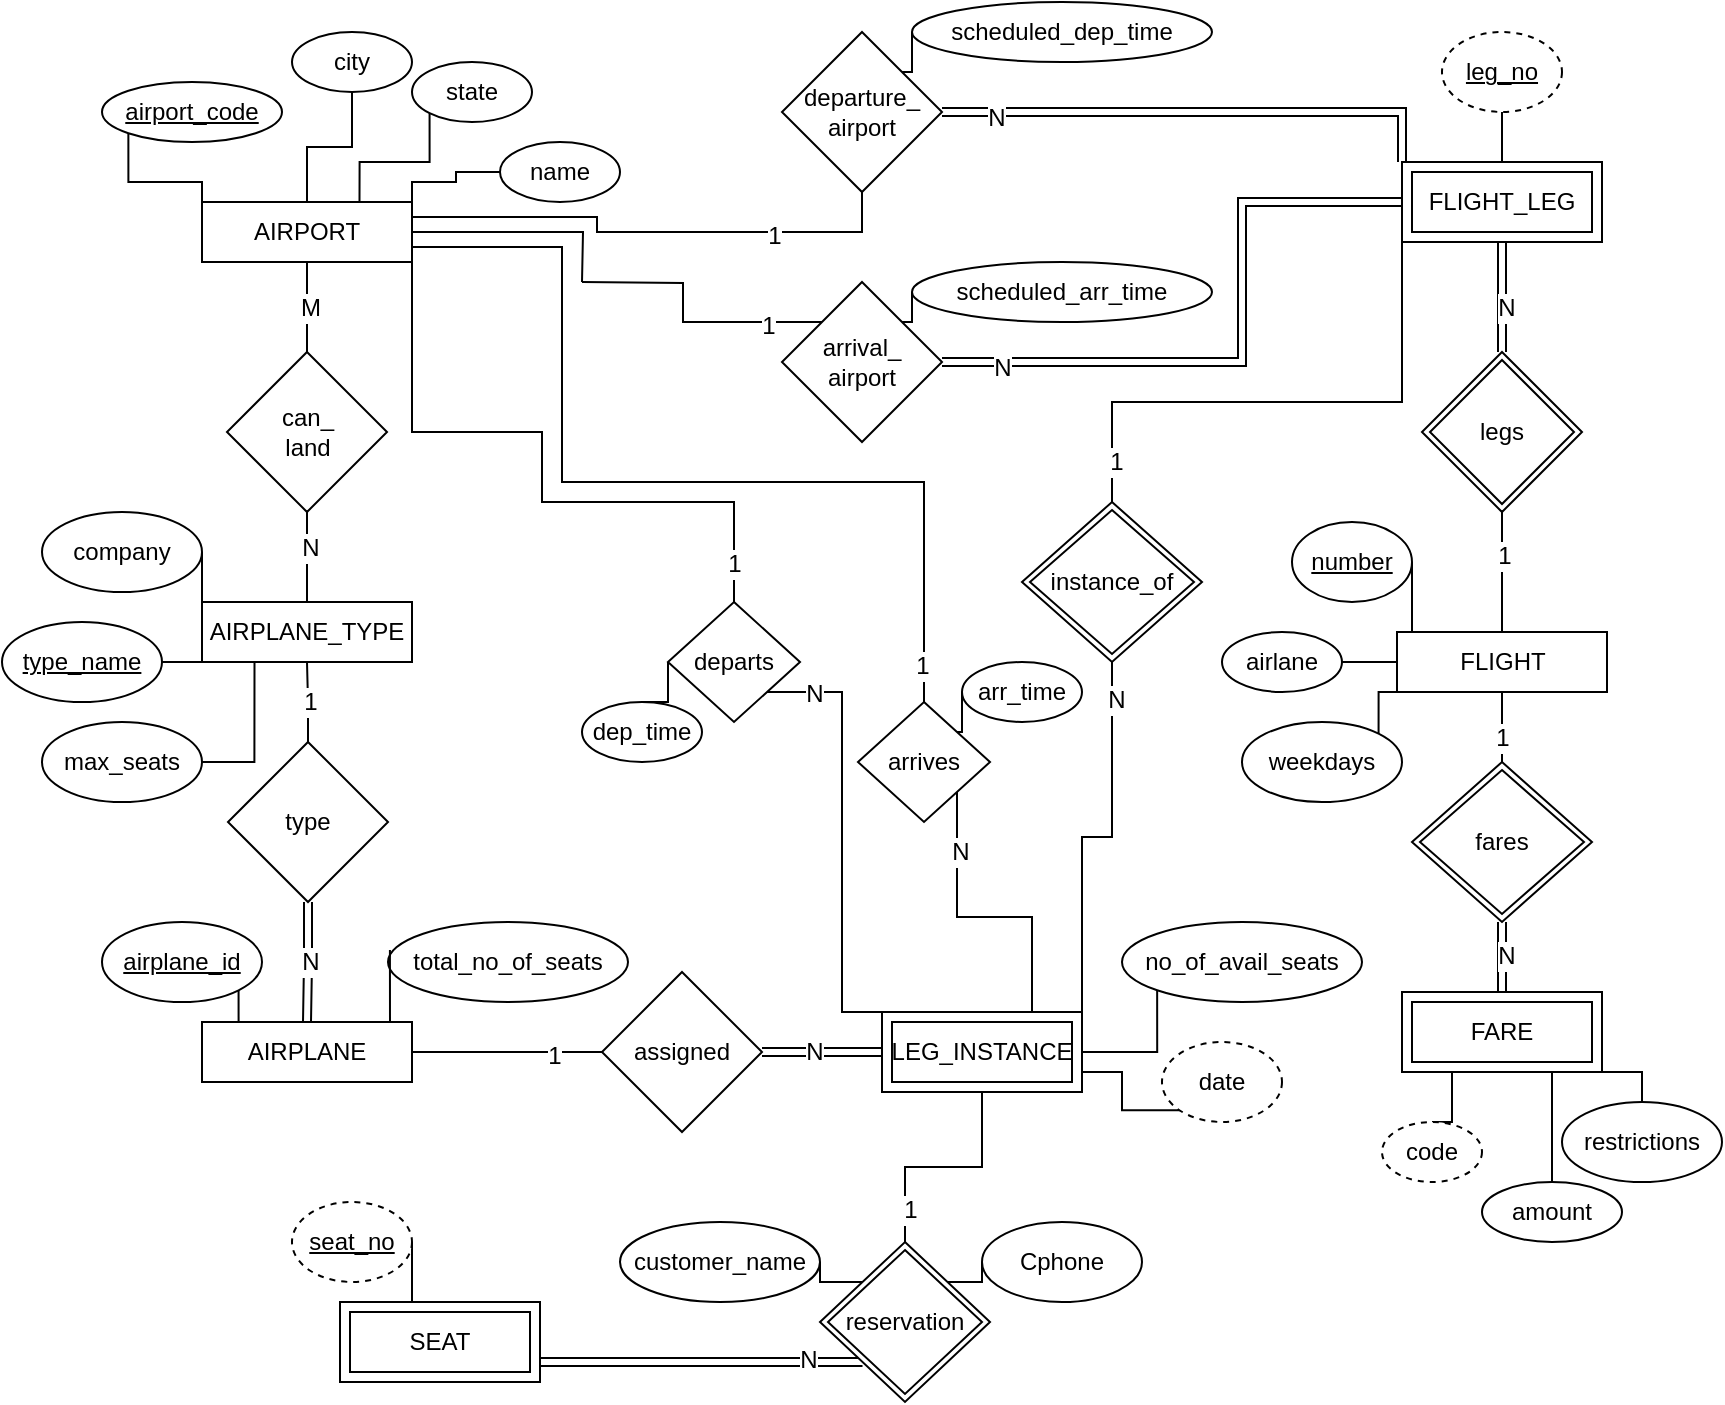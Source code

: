 <mxfile version="28.0.4">
  <diagram id="iR62c7-4qOC_iBsmcCvD" name="Página-1">
    <mxGraphModel dx="1699" dy="540" grid="1" gridSize="10" guides="1" tooltips="1" connect="1" arrows="1" fold="1" page="1" pageScale="1" pageWidth="827" pageHeight="1169" math="0" shadow="0">
      <root>
        <mxCell id="0" />
        <mxCell id="1" parent="0" />
        <mxCell id="u7Th_CYeHWjo8ZA-D8sN-56" style="edgeStyle=orthogonalEdgeStyle;rounded=0;orthogonalLoop=1;jettySize=auto;html=1;exitX=1;exitY=0.25;exitDx=0;exitDy=0;entryX=0.5;entryY=1;entryDx=0;entryDy=0;fontFamily=Helvetica;fontSize=12;fontColor=default;endArrow=none;endFill=0;" edge="1" parent="1" source="u7Th_CYeHWjo8ZA-D8sN-1" target="u7Th_CYeHWjo8ZA-D8sN-17">
          <mxGeometry relative="1" as="geometry" />
        </mxCell>
        <mxCell id="u7Th_CYeHWjo8ZA-D8sN-69" value="1" style="edgeLabel;html=1;align=center;verticalAlign=middle;resizable=0;points=[];rounded=0;strokeColor=default;strokeWidth=1;fontFamily=Helvetica;fontSize=12;fontColor=default;fillColor=default;gradientColor=none;" vertex="1" connectable="0" parent="u7Th_CYeHWjo8ZA-D8sN-56">
          <mxGeometry x="0.485" y="-2" relative="1" as="geometry">
            <mxPoint x="1" as="offset" />
          </mxGeometry>
        </mxCell>
        <mxCell id="u7Th_CYeHWjo8ZA-D8sN-57" style="edgeStyle=orthogonalEdgeStyle;rounded=0;orthogonalLoop=1;jettySize=auto;html=1;exitX=1;exitY=0.5;exitDx=0;exitDy=0;fontFamily=Helvetica;fontSize=12;fontColor=default;endArrow=none;endFill=0;" edge="1" parent="1" source="u7Th_CYeHWjo8ZA-D8sN-1">
          <mxGeometry relative="1" as="geometry">
            <mxPoint x="250" y="170" as="targetPoint" />
          </mxGeometry>
        </mxCell>
        <mxCell id="u7Th_CYeHWjo8ZA-D8sN-84" style="edgeStyle=orthogonalEdgeStyle;rounded=0;orthogonalLoop=1;jettySize=auto;html=1;exitX=0.5;exitY=1;exitDx=0;exitDy=0;entryX=0.5;entryY=0;entryDx=0;entryDy=0;fontFamily=Helvetica;fontSize=12;fontColor=default;endArrow=none;endFill=0;" edge="1" parent="1" source="u7Th_CYeHWjo8ZA-D8sN-1" target="u7Th_CYeHWjo8ZA-D8sN-21">
          <mxGeometry relative="1" as="geometry" />
        </mxCell>
        <mxCell id="u7Th_CYeHWjo8ZA-D8sN-86" value="M" style="edgeLabel;html=1;align=center;verticalAlign=middle;resizable=0;points=[];rounded=0;strokeColor=default;strokeWidth=1;fontFamily=Helvetica;fontSize=12;fontColor=default;fillColor=default;gradientColor=none;" vertex="1" connectable="0" parent="u7Th_CYeHWjo8ZA-D8sN-84">
          <mxGeometry x="0.022" y="1" relative="1" as="geometry">
            <mxPoint as="offset" />
          </mxGeometry>
        </mxCell>
        <mxCell id="u7Th_CYeHWjo8ZA-D8sN-102" style="edgeStyle=orthogonalEdgeStyle;rounded=0;orthogonalLoop=1;jettySize=auto;html=1;exitX=0;exitY=0;exitDx=0;exitDy=0;entryX=0;entryY=1;entryDx=0;entryDy=0;fontFamily=Helvetica;fontSize=12;fontColor=default;endArrow=none;endFill=0;" edge="1" parent="1" source="u7Th_CYeHWjo8ZA-D8sN-1" target="u7Th_CYeHWjo8ZA-D8sN-12">
          <mxGeometry relative="1" as="geometry">
            <Array as="points">
              <mxPoint x="60" y="120" />
              <mxPoint x="23" y="120" />
            </Array>
          </mxGeometry>
        </mxCell>
        <mxCell id="u7Th_CYeHWjo8ZA-D8sN-103" style="edgeStyle=orthogonalEdgeStyle;rounded=0;orthogonalLoop=1;jettySize=auto;html=1;exitX=0.5;exitY=0;exitDx=0;exitDy=0;entryX=0.5;entryY=1;entryDx=0;entryDy=0;fontFamily=Helvetica;fontSize=12;fontColor=default;endArrow=none;endFill=0;" edge="1" parent="1" source="u7Th_CYeHWjo8ZA-D8sN-1" target="u7Th_CYeHWjo8ZA-D8sN-14">
          <mxGeometry relative="1" as="geometry" />
        </mxCell>
        <mxCell id="u7Th_CYeHWjo8ZA-D8sN-104" style="edgeStyle=orthogonalEdgeStyle;rounded=0;orthogonalLoop=1;jettySize=auto;html=1;exitX=0.75;exitY=0;exitDx=0;exitDy=0;entryX=0;entryY=1;entryDx=0;entryDy=0;fontFamily=Helvetica;fontSize=12;fontColor=default;endArrow=none;endFill=0;" edge="1" parent="1" source="u7Th_CYeHWjo8ZA-D8sN-1" target="u7Th_CYeHWjo8ZA-D8sN-15">
          <mxGeometry relative="1" as="geometry" />
        </mxCell>
        <mxCell id="u7Th_CYeHWjo8ZA-D8sN-105" style="edgeStyle=orthogonalEdgeStyle;rounded=0;orthogonalLoop=1;jettySize=auto;html=1;exitX=1;exitY=0;exitDx=0;exitDy=0;entryX=0;entryY=0.5;entryDx=0;entryDy=0;fontFamily=Helvetica;fontSize=12;fontColor=default;endArrow=none;endFill=0;" edge="1" parent="1" source="u7Th_CYeHWjo8ZA-D8sN-1" target="u7Th_CYeHWjo8ZA-D8sN-16">
          <mxGeometry relative="1" as="geometry">
            <Array as="points">
              <mxPoint x="165" y="120" />
              <mxPoint x="187" y="120" />
              <mxPoint x="187" y="115" />
            </Array>
          </mxGeometry>
        </mxCell>
        <mxCell id="u7Th_CYeHWjo8ZA-D8sN-1" value="AIRPORT" style="rounded=0;whiteSpace=wrap;html=1;" vertex="1" parent="1">
          <mxGeometry x="60" y="130" width="105" height="30" as="geometry" />
        </mxCell>
        <mxCell id="u7Th_CYeHWjo8ZA-D8sN-44" style="edgeStyle=orthogonalEdgeStyle;rounded=0;orthogonalLoop=1;jettySize=auto;html=1;exitX=1;exitY=0;exitDx=0;exitDy=0;entryX=0.5;entryY=1;entryDx=0;entryDy=0;fontFamily=Helvetica;fontSize=12;fontColor=default;endArrow=none;endFill=0;" edge="1" parent="1" source="u7Th_CYeHWjo8ZA-D8sN-3" target="u7Th_CYeHWjo8ZA-D8sN-10">
          <mxGeometry relative="1" as="geometry" />
        </mxCell>
        <mxCell id="u7Th_CYeHWjo8ZA-D8sN-47" value="N" style="edgeLabel;html=1;align=center;verticalAlign=middle;resizable=0;points=[];rounded=0;strokeColor=default;strokeWidth=1;fontFamily=Helvetica;fontSize=12;fontColor=default;fillColor=default;gradientColor=none;" vertex="1" connectable="0" parent="u7Th_CYeHWjo8ZA-D8sN-44">
          <mxGeometry x="0.8" y="-2" relative="1" as="geometry">
            <mxPoint as="offset" />
          </mxGeometry>
        </mxCell>
        <mxCell id="u7Th_CYeHWjo8ZA-D8sN-118" style="edgeStyle=orthogonalEdgeStyle;rounded=0;orthogonalLoop=1;jettySize=auto;html=1;exitX=1;exitY=0.5;exitDx=0;exitDy=0;entryX=0;entryY=1;entryDx=0;entryDy=0;fontFamily=Helvetica;fontSize=12;fontColor=default;endArrow=none;endFill=0;" edge="1" parent="1" source="u7Th_CYeHWjo8ZA-D8sN-3" target="u7Th_CYeHWjo8ZA-D8sN-30">
          <mxGeometry relative="1" as="geometry" />
        </mxCell>
        <mxCell id="u7Th_CYeHWjo8ZA-D8sN-119" style="edgeStyle=orthogonalEdgeStyle;rounded=0;orthogonalLoop=1;jettySize=auto;html=1;exitX=1;exitY=0.75;exitDx=0;exitDy=0;entryX=0;entryY=1;entryDx=0;entryDy=0;fontFamily=Helvetica;fontSize=12;fontColor=default;endArrow=none;endFill=0;" edge="1" parent="1" source="u7Th_CYeHWjo8ZA-D8sN-3" target="u7Th_CYeHWjo8ZA-D8sN-31">
          <mxGeometry relative="1" as="geometry" />
        </mxCell>
        <mxCell id="u7Th_CYeHWjo8ZA-D8sN-3" value="LEG_INSTANCE" style="shape=ext;margin=3;double=1;whiteSpace=wrap;html=1;align=center;" vertex="1" parent="1">
          <mxGeometry x="400" y="535" width="100" height="40" as="geometry" />
        </mxCell>
        <mxCell id="u7Th_CYeHWjo8ZA-D8sN-114" style="edgeStyle=orthogonalEdgeStyle;rounded=0;orthogonalLoop=1;jettySize=auto;html=1;exitX=0.5;exitY=0;exitDx=0;exitDy=0;entryX=1;entryY=0.5;entryDx=0;entryDy=0;fontFamily=Helvetica;fontSize=12;fontColor=default;endArrow=none;endFill=0;" edge="1" parent="1" source="u7Th_CYeHWjo8ZA-D8sN-4" target="u7Th_CYeHWjo8ZA-D8sN-34">
          <mxGeometry relative="1" as="geometry" />
        </mxCell>
        <mxCell id="u7Th_CYeHWjo8ZA-D8sN-4" value="SEAT" style="shape=ext;margin=3;double=1;whiteSpace=wrap;html=1;align=center;" vertex="1" parent="1">
          <mxGeometry x="129" y="680" width="100" height="40" as="geometry" />
        </mxCell>
        <mxCell id="u7Th_CYeHWjo8ZA-D8sN-111" style="edgeStyle=orthogonalEdgeStyle;rounded=0;orthogonalLoop=1;jettySize=auto;html=1;exitX=1;exitY=1;exitDx=0;exitDy=0;entryX=0.5;entryY=0;entryDx=0;entryDy=0;fontFamily=Helvetica;fontSize=12;fontColor=default;endArrow=none;endFill=0;" edge="1" parent="1" source="u7Th_CYeHWjo8ZA-D8sN-5" target="u7Th_CYeHWjo8ZA-D8sN-41">
          <mxGeometry relative="1" as="geometry" />
        </mxCell>
        <mxCell id="u7Th_CYeHWjo8ZA-D8sN-112" style="edgeStyle=orthogonalEdgeStyle;rounded=0;orthogonalLoop=1;jettySize=auto;html=1;exitX=0.75;exitY=1;exitDx=0;exitDy=0;entryX=0.5;entryY=0;entryDx=0;entryDy=0;fontFamily=Helvetica;fontSize=12;fontColor=default;endArrow=none;endFill=0;" edge="1" parent="1" source="u7Th_CYeHWjo8ZA-D8sN-5" target="u7Th_CYeHWjo8ZA-D8sN-42">
          <mxGeometry relative="1" as="geometry" />
        </mxCell>
        <mxCell id="u7Th_CYeHWjo8ZA-D8sN-5" value="FARE" style="shape=ext;margin=3;double=1;whiteSpace=wrap;html=1;align=center;" vertex="1" parent="1">
          <mxGeometry x="660" y="525" width="100" height="40" as="geometry" />
        </mxCell>
        <mxCell id="u7Th_CYeHWjo8ZA-D8sN-74" style="edgeStyle=orthogonalEdgeStyle;rounded=0;orthogonalLoop=1;jettySize=auto;html=1;exitX=0.5;exitY=1;exitDx=0;exitDy=0;entryX=0.5;entryY=0;entryDx=0;entryDy=0;fontFamily=Helvetica;fontSize=12;fontColor=default;shape=link;" edge="1" parent="1" source="u7Th_CYeHWjo8ZA-D8sN-6" target="u7Th_CYeHWjo8ZA-D8sN-35">
          <mxGeometry relative="1" as="geometry" />
        </mxCell>
        <mxCell id="u7Th_CYeHWjo8ZA-D8sN-77" value="N" style="edgeLabel;html=1;align=center;verticalAlign=middle;resizable=0;points=[];rounded=0;strokeColor=default;strokeWidth=1;fontFamily=Helvetica;fontSize=12;fontColor=default;fillColor=default;gradientColor=none;" vertex="1" connectable="0" parent="u7Th_CYeHWjo8ZA-D8sN-74">
          <mxGeometry x="0.2" y="2" relative="1" as="geometry">
            <mxPoint as="offset" />
          </mxGeometry>
        </mxCell>
        <mxCell id="u7Th_CYeHWjo8ZA-D8sN-106" style="edgeStyle=orthogonalEdgeStyle;rounded=0;orthogonalLoop=1;jettySize=auto;html=1;exitX=0.5;exitY=0;exitDx=0;exitDy=0;entryX=0.5;entryY=1;entryDx=0;entryDy=0;fontFamily=Helvetica;fontSize=12;fontColor=default;endArrow=none;endFill=0;" edge="1" parent="1" source="u7Th_CYeHWjo8ZA-D8sN-6" target="u7Th_CYeHWjo8ZA-D8sN-36">
          <mxGeometry relative="1" as="geometry" />
        </mxCell>
        <mxCell id="u7Th_CYeHWjo8ZA-D8sN-6" value="FLIGHT_LEG" style="shape=ext;margin=3;double=1;whiteSpace=wrap;html=1;align=center;" vertex="1" parent="1">
          <mxGeometry x="660" y="110" width="100" height="40" as="geometry" />
        </mxCell>
        <mxCell id="u7Th_CYeHWjo8ZA-D8sN-123" style="edgeStyle=orthogonalEdgeStyle;rounded=0;orthogonalLoop=1;jettySize=auto;html=1;exitX=0.25;exitY=1;exitDx=0;exitDy=0;entryX=1;entryY=0.5;entryDx=0;entryDy=0;fontFamily=Helvetica;fontSize=12;fontColor=default;endArrow=none;endFill=0;" edge="1" parent="1" source="u7Th_CYeHWjo8ZA-D8sN-7" target="u7Th_CYeHWjo8ZA-D8sN-24">
          <mxGeometry relative="1" as="geometry" />
        </mxCell>
        <mxCell id="u7Th_CYeHWjo8ZA-D8sN-125" style="edgeStyle=orthogonalEdgeStyle;rounded=0;orthogonalLoop=1;jettySize=auto;html=1;exitX=0;exitY=1;exitDx=0;exitDy=0;entryX=1;entryY=0.5;entryDx=0;entryDy=0;fontFamily=Helvetica;fontSize=12;fontColor=default;endArrow=none;endFill=0;" edge="1" parent="1" source="u7Th_CYeHWjo8ZA-D8sN-7" target="u7Th_CYeHWjo8ZA-D8sN-23">
          <mxGeometry relative="1" as="geometry" />
        </mxCell>
        <mxCell id="u7Th_CYeHWjo8ZA-D8sN-126" style="edgeStyle=orthogonalEdgeStyle;rounded=0;orthogonalLoop=1;jettySize=auto;html=1;exitX=0;exitY=0;exitDx=0;exitDy=0;entryX=1;entryY=0.5;entryDx=0;entryDy=0;fontFamily=Helvetica;fontSize=12;fontColor=default;endArrow=none;endFill=0;" edge="1" parent="1" source="u7Th_CYeHWjo8ZA-D8sN-7" target="u7Th_CYeHWjo8ZA-D8sN-22">
          <mxGeometry relative="1" as="geometry" />
        </mxCell>
        <mxCell id="u7Th_CYeHWjo8ZA-D8sN-7" value="AIRPLANE_TYPE" style="rounded=0;whiteSpace=wrap;html=1;" vertex="1" parent="1">
          <mxGeometry x="60" y="330" width="105" height="30" as="geometry" />
        </mxCell>
        <mxCell id="u7Th_CYeHWjo8ZA-D8sN-92" style="edgeStyle=orthogonalEdgeStyle;rounded=0;orthogonalLoop=1;jettySize=auto;html=1;exitX=1;exitY=0.5;exitDx=0;exitDy=0;entryX=0;entryY=0.5;entryDx=0;entryDy=0;fontFamily=Helvetica;fontSize=12;fontColor=default;endArrow=none;endFill=0;" edge="1" parent="1" source="u7Th_CYeHWjo8ZA-D8sN-8" target="u7Th_CYeHWjo8ZA-D8sN-29">
          <mxGeometry relative="1" as="geometry" />
        </mxCell>
        <mxCell id="u7Th_CYeHWjo8ZA-D8sN-96" value="1" style="edgeLabel;html=1;align=center;verticalAlign=middle;resizable=0;points=[];rounded=0;strokeColor=default;strokeWidth=1;fontFamily=Helvetica;fontSize=12;fontColor=default;fillColor=default;gradientColor=none;" vertex="1" connectable="0" parent="u7Th_CYeHWjo8ZA-D8sN-92">
          <mxGeometry x="0.495" y="-2" relative="1" as="geometry">
            <mxPoint as="offset" />
          </mxGeometry>
        </mxCell>
        <mxCell id="u7Th_CYeHWjo8ZA-D8sN-121" style="edgeStyle=orthogonalEdgeStyle;rounded=0;orthogonalLoop=1;jettySize=auto;html=1;exitX=0.25;exitY=0;exitDx=0;exitDy=0;entryX=1;entryY=1;entryDx=0;entryDy=0;fontFamily=Helvetica;fontSize=12;fontColor=default;endArrow=none;endFill=0;" edge="1" parent="1" source="u7Th_CYeHWjo8ZA-D8sN-8" target="u7Th_CYeHWjo8ZA-D8sN-27">
          <mxGeometry relative="1" as="geometry" />
        </mxCell>
        <mxCell id="u7Th_CYeHWjo8ZA-D8sN-8" value="AIRPLANE" style="rounded=0;whiteSpace=wrap;html=1;" vertex="1" parent="1">
          <mxGeometry x="60" y="540" width="105" height="30" as="geometry" />
        </mxCell>
        <mxCell id="u7Th_CYeHWjo8ZA-D8sN-80" style="edgeStyle=orthogonalEdgeStyle;rounded=0;orthogonalLoop=1;jettySize=auto;html=1;exitX=0.5;exitY=1;exitDx=0;exitDy=0;entryX=0.5;entryY=0;entryDx=0;entryDy=0;fontFamily=Helvetica;fontSize=12;fontColor=default;endArrow=none;endFill=0;" edge="1" parent="1" source="u7Th_CYeHWjo8ZA-D8sN-9" target="u7Th_CYeHWjo8ZA-D8sN-39">
          <mxGeometry relative="1" as="geometry" />
        </mxCell>
        <mxCell id="u7Th_CYeHWjo8ZA-D8sN-81" value="1" style="edgeLabel;html=1;align=center;verticalAlign=middle;resizable=0;points=[];rounded=0;strokeColor=default;strokeWidth=1;fontFamily=Helvetica;fontSize=12;fontColor=default;fillColor=default;gradientColor=none;" vertex="1" connectable="0" parent="u7Th_CYeHWjo8ZA-D8sN-80">
          <mxGeometry x="0.314" relative="1" as="geometry">
            <mxPoint as="offset" />
          </mxGeometry>
        </mxCell>
        <mxCell id="u7Th_CYeHWjo8ZA-D8sN-107" style="edgeStyle=orthogonalEdgeStyle;rounded=0;orthogonalLoop=1;jettySize=auto;html=1;exitX=0.25;exitY=0;exitDx=0;exitDy=0;entryX=1;entryY=0.5;entryDx=0;entryDy=0;fontFamily=Helvetica;fontSize=12;fontColor=default;endArrow=none;endFill=0;" edge="1" parent="1" source="u7Th_CYeHWjo8ZA-D8sN-9" target="u7Th_CYeHWjo8ZA-D8sN-37">
          <mxGeometry relative="1" as="geometry" />
        </mxCell>
        <mxCell id="u7Th_CYeHWjo8ZA-D8sN-108" style="edgeStyle=orthogonalEdgeStyle;rounded=0;orthogonalLoop=1;jettySize=auto;html=1;exitX=0;exitY=0.5;exitDx=0;exitDy=0;entryX=1;entryY=0.5;entryDx=0;entryDy=0;fontFamily=Helvetica;fontSize=12;fontColor=default;endArrow=none;endFill=0;" edge="1" parent="1" source="u7Th_CYeHWjo8ZA-D8sN-9" target="u7Th_CYeHWjo8ZA-D8sN-38">
          <mxGeometry relative="1" as="geometry" />
        </mxCell>
        <mxCell id="u7Th_CYeHWjo8ZA-D8sN-109" style="edgeStyle=orthogonalEdgeStyle;rounded=0;orthogonalLoop=1;jettySize=auto;html=1;exitX=0;exitY=1;exitDx=0;exitDy=0;entryX=1;entryY=0;entryDx=0;entryDy=0;fontFamily=Helvetica;fontSize=12;fontColor=default;endArrow=none;endFill=0;" edge="1" parent="1" source="u7Th_CYeHWjo8ZA-D8sN-9" target="u7Th_CYeHWjo8ZA-D8sN-40">
          <mxGeometry relative="1" as="geometry" />
        </mxCell>
        <mxCell id="u7Th_CYeHWjo8ZA-D8sN-9" value="FLIGHT" style="rounded=0;whiteSpace=wrap;html=1;" vertex="1" parent="1">
          <mxGeometry x="657.5" y="345" width="105" height="30" as="geometry" />
        </mxCell>
        <mxCell id="u7Th_CYeHWjo8ZA-D8sN-45" style="edgeStyle=orthogonalEdgeStyle;rounded=0;orthogonalLoop=1;jettySize=auto;html=1;exitX=0.5;exitY=0;exitDx=0;exitDy=0;entryX=0;entryY=1;entryDx=0;entryDy=0;fontFamily=Helvetica;fontSize=12;fontColor=default;endArrow=none;endFill=0;" edge="1" parent="1" source="u7Th_CYeHWjo8ZA-D8sN-10" target="u7Th_CYeHWjo8ZA-D8sN-6">
          <mxGeometry relative="1" as="geometry">
            <Array as="points">
              <mxPoint x="515" y="230" />
              <mxPoint x="660" y="230" />
            </Array>
          </mxGeometry>
        </mxCell>
        <mxCell id="u7Th_CYeHWjo8ZA-D8sN-46" value="1" style="edgeLabel;html=1;align=center;verticalAlign=middle;resizable=0;points=[];rounded=0;strokeColor=default;strokeWidth=1;fontFamily=Helvetica;fontSize=12;fontColor=default;fillColor=default;gradientColor=none;" vertex="1" connectable="0" parent="u7Th_CYeHWjo8ZA-D8sN-45">
          <mxGeometry x="-0.855" y="-2" relative="1" as="geometry">
            <mxPoint as="offset" />
          </mxGeometry>
        </mxCell>
        <mxCell id="u7Th_CYeHWjo8ZA-D8sN-10" value="instance_of" style="rhombus;whiteSpace=wrap;html=1;rounded=0;strokeWidth=1;perimeterSpacing=0;strokeColor=default;gradientColor=none;double=1;" vertex="1" parent="1">
          <mxGeometry x="470" y="280" width="90" height="80" as="geometry" />
        </mxCell>
        <mxCell id="u7Th_CYeHWjo8ZA-D8sN-98" style="edgeStyle=orthogonalEdgeStyle;rounded=0;orthogonalLoop=1;jettySize=auto;html=1;exitX=0.5;exitY=0;exitDx=0;exitDy=0;entryX=0.5;entryY=1;entryDx=0;entryDy=0;fontFamily=Helvetica;fontSize=12;fontColor=default;endArrow=none;endFill=0;" edge="1" parent="1" source="u7Th_CYeHWjo8ZA-D8sN-11" target="u7Th_CYeHWjo8ZA-D8sN-3">
          <mxGeometry relative="1" as="geometry" />
        </mxCell>
        <mxCell id="u7Th_CYeHWjo8ZA-D8sN-99" value="1" style="edgeLabel;html=1;align=center;verticalAlign=middle;resizable=0;points=[];rounded=0;strokeColor=default;strokeWidth=1;fontFamily=Helvetica;fontSize=12;fontColor=default;fillColor=default;gradientColor=none;" vertex="1" connectable="0" parent="u7Th_CYeHWjo8ZA-D8sN-98">
          <mxGeometry x="-0.718" y="-1" relative="1" as="geometry">
            <mxPoint x="1" as="offset" />
          </mxGeometry>
        </mxCell>
        <mxCell id="u7Th_CYeHWjo8ZA-D8sN-100" style="edgeStyle=orthogonalEdgeStyle;rounded=0;orthogonalLoop=1;jettySize=auto;html=1;exitX=0;exitY=1;exitDx=0;exitDy=0;entryX=1;entryY=0.75;entryDx=0;entryDy=0;fontFamily=Helvetica;fontSize=12;fontColor=default;shape=link;" edge="1" parent="1" source="u7Th_CYeHWjo8ZA-D8sN-11" target="u7Th_CYeHWjo8ZA-D8sN-4">
          <mxGeometry relative="1" as="geometry" />
        </mxCell>
        <mxCell id="u7Th_CYeHWjo8ZA-D8sN-101" value="N" style="edgeLabel;html=1;align=center;verticalAlign=middle;resizable=0;points=[];rounded=0;strokeColor=default;strokeWidth=1;fontFamily=Helvetica;fontSize=12;fontColor=default;fillColor=default;gradientColor=none;" vertex="1" connectable="0" parent="u7Th_CYeHWjo8ZA-D8sN-100">
          <mxGeometry x="-0.65" y="-1" relative="1" as="geometry">
            <mxPoint as="offset" />
          </mxGeometry>
        </mxCell>
        <mxCell id="u7Th_CYeHWjo8ZA-D8sN-115" style="edgeStyle=orthogonalEdgeStyle;rounded=0;orthogonalLoop=1;jettySize=auto;html=1;exitX=0;exitY=0;exitDx=0;exitDy=0;entryX=1;entryY=0.5;entryDx=0;entryDy=0;fontFamily=Helvetica;fontSize=12;fontColor=default;endArrow=none;endFill=0;" edge="1" parent="1" source="u7Th_CYeHWjo8ZA-D8sN-11" target="u7Th_CYeHWjo8ZA-D8sN-33">
          <mxGeometry relative="1" as="geometry" />
        </mxCell>
        <mxCell id="u7Th_CYeHWjo8ZA-D8sN-116" style="edgeStyle=orthogonalEdgeStyle;rounded=0;orthogonalLoop=1;jettySize=auto;html=1;exitX=1;exitY=0;exitDx=0;exitDy=0;entryX=0;entryY=0.5;entryDx=0;entryDy=0;fontFamily=Helvetica;fontSize=12;fontColor=default;endArrow=none;endFill=0;" edge="1" parent="1" source="u7Th_CYeHWjo8ZA-D8sN-11" target="u7Th_CYeHWjo8ZA-D8sN-32">
          <mxGeometry relative="1" as="geometry" />
        </mxCell>
        <mxCell id="u7Th_CYeHWjo8ZA-D8sN-11" value="reservation" style="rhombus;whiteSpace=wrap;html=1;rounded=0;strokeColor=default;strokeWidth=1;align=center;verticalAlign=middle;fontFamily=Helvetica;fontSize=12;fontColor=default;fillColor=default;gradientColor=none;double=1;" vertex="1" parent="1">
          <mxGeometry x="369" y="650" width="85" height="80" as="geometry" />
        </mxCell>
        <mxCell id="u7Th_CYeHWjo8ZA-D8sN-12" value="airport_code" style="ellipse;whiteSpace=wrap;html=1;rounded=0;strokeColor=default;strokeWidth=1;align=center;verticalAlign=middle;fontFamily=Helvetica;fontSize=12;fontColor=default;fillColor=default;gradientColor=none;fontStyle=4" vertex="1" parent="1">
          <mxGeometry x="10" y="70" width="90" height="30" as="geometry" />
        </mxCell>
        <mxCell id="u7Th_CYeHWjo8ZA-D8sN-14" value="city" style="ellipse;whiteSpace=wrap;html=1;rounded=0;strokeColor=default;strokeWidth=1;align=center;verticalAlign=middle;fontFamily=Helvetica;fontSize=12;fontColor=default;fillColor=default;gradientColor=none;" vertex="1" parent="1">
          <mxGeometry x="105" y="45" width="60" height="30" as="geometry" />
        </mxCell>
        <mxCell id="u7Th_CYeHWjo8ZA-D8sN-15" value="state" style="ellipse;whiteSpace=wrap;html=1;rounded=0;strokeColor=default;strokeWidth=1;align=center;verticalAlign=middle;fontFamily=Helvetica;fontSize=12;fontColor=default;fillColor=default;gradientColor=none;" vertex="1" parent="1">
          <mxGeometry x="165" y="60" width="60" height="30" as="geometry" />
        </mxCell>
        <mxCell id="u7Th_CYeHWjo8ZA-D8sN-16" value="name" style="ellipse;whiteSpace=wrap;html=1;rounded=0;strokeColor=default;strokeWidth=1;align=center;verticalAlign=middle;fontFamily=Helvetica;fontSize=12;fontColor=default;fillColor=default;gradientColor=none;" vertex="1" parent="1">
          <mxGeometry x="209" y="100" width="60" height="30" as="geometry" />
        </mxCell>
        <mxCell id="u7Th_CYeHWjo8ZA-D8sN-70" style="edgeStyle=orthogonalEdgeStyle;rounded=0;orthogonalLoop=1;jettySize=auto;html=1;exitX=1;exitY=0;exitDx=0;exitDy=0;entryX=0;entryY=0.5;entryDx=0;entryDy=0;fontFamily=Helvetica;fontSize=12;fontColor=default;endArrow=none;endFill=0;" edge="1" parent="1" source="u7Th_CYeHWjo8ZA-D8sN-17" target="u7Th_CYeHWjo8ZA-D8sN-19">
          <mxGeometry relative="1" as="geometry" />
        </mxCell>
        <mxCell id="u7Th_CYeHWjo8ZA-D8sN-72" style="edgeStyle=orthogonalEdgeStyle;rounded=0;orthogonalLoop=1;jettySize=auto;html=1;exitX=1;exitY=0.5;exitDx=0;exitDy=0;entryX=0;entryY=0;entryDx=0;entryDy=0;fontFamily=Helvetica;fontSize=12;fontColor=default;shape=link;" edge="1" parent="1" source="u7Th_CYeHWjo8ZA-D8sN-17" target="u7Th_CYeHWjo8ZA-D8sN-6">
          <mxGeometry relative="1" as="geometry" />
        </mxCell>
        <mxCell id="u7Th_CYeHWjo8ZA-D8sN-75" value="N" style="edgeLabel;html=1;align=center;verticalAlign=middle;resizable=0;points=[];rounded=0;strokeColor=default;strokeWidth=1;fontFamily=Helvetica;fontSize=12;fontColor=default;fillColor=default;gradientColor=none;" vertex="1" connectable="0" parent="u7Th_CYeHWjo8ZA-D8sN-72">
          <mxGeometry x="-0.788" y="-3" relative="1" as="geometry">
            <mxPoint as="offset" />
          </mxGeometry>
        </mxCell>
        <mxCell id="u7Th_CYeHWjo8ZA-D8sN-17" value="departure_&lt;div&gt;airport&lt;/div&gt;" style="rhombus;whiteSpace=wrap;html=1;rounded=0;strokeColor=default;strokeWidth=1;align=center;verticalAlign=middle;fontFamily=Helvetica;fontSize=12;fontColor=default;fillColor=default;gradientColor=none;" vertex="1" parent="1">
          <mxGeometry x="350" y="45" width="80" height="80" as="geometry" />
        </mxCell>
        <mxCell id="u7Th_CYeHWjo8ZA-D8sN-58" style="edgeStyle=orthogonalEdgeStyle;rounded=0;orthogonalLoop=1;jettySize=auto;html=1;exitX=0;exitY=0;exitDx=0;exitDy=0;fontFamily=Helvetica;fontSize=12;fontColor=default;endArrow=none;endFill=0;" edge="1" parent="1" source="u7Th_CYeHWjo8ZA-D8sN-18">
          <mxGeometry relative="1" as="geometry">
            <mxPoint x="250" y="170" as="targetPoint" />
          </mxGeometry>
        </mxCell>
        <mxCell id="u7Th_CYeHWjo8ZA-D8sN-68" value="1" style="edgeLabel;html=1;align=center;verticalAlign=middle;resizable=0;points=[];rounded=0;strokeColor=default;strokeWidth=1;fontFamily=Helvetica;fontSize=12;fontColor=default;fillColor=default;gradientColor=none;" vertex="1" connectable="0" parent="u7Th_CYeHWjo8ZA-D8sN-58">
          <mxGeometry x="-0.613" y="2" relative="1" as="geometry">
            <mxPoint as="offset" />
          </mxGeometry>
        </mxCell>
        <mxCell id="u7Th_CYeHWjo8ZA-D8sN-71" style="edgeStyle=orthogonalEdgeStyle;rounded=0;orthogonalLoop=1;jettySize=auto;html=1;exitX=1;exitY=0;exitDx=0;exitDy=0;entryX=0;entryY=0.5;entryDx=0;entryDy=0;fontFamily=Helvetica;fontSize=12;fontColor=default;endArrow=none;endFill=0;" edge="1" parent="1" source="u7Th_CYeHWjo8ZA-D8sN-18" target="u7Th_CYeHWjo8ZA-D8sN-20">
          <mxGeometry relative="1" as="geometry" />
        </mxCell>
        <mxCell id="u7Th_CYeHWjo8ZA-D8sN-73" style="edgeStyle=orthogonalEdgeStyle;rounded=0;orthogonalLoop=1;jettySize=auto;html=1;exitX=1;exitY=0.5;exitDx=0;exitDy=0;entryX=0;entryY=0.5;entryDx=0;entryDy=0;fontFamily=Helvetica;fontSize=12;fontColor=default;shape=link;" edge="1" parent="1" source="u7Th_CYeHWjo8ZA-D8sN-18" target="u7Th_CYeHWjo8ZA-D8sN-6">
          <mxGeometry relative="1" as="geometry">
            <Array as="points">
              <mxPoint x="580" y="210" />
              <mxPoint x="580" y="130" />
            </Array>
          </mxGeometry>
        </mxCell>
        <mxCell id="u7Th_CYeHWjo8ZA-D8sN-76" value="N" style="edgeLabel;html=1;align=center;verticalAlign=middle;resizable=0;points=[];rounded=0;strokeColor=default;strokeWidth=1;fontFamily=Helvetica;fontSize=12;fontColor=default;fillColor=default;gradientColor=none;" vertex="1" connectable="0" parent="u7Th_CYeHWjo8ZA-D8sN-73">
          <mxGeometry x="-0.806" y="-3" relative="1" as="geometry">
            <mxPoint as="offset" />
          </mxGeometry>
        </mxCell>
        <mxCell id="u7Th_CYeHWjo8ZA-D8sN-18" value="arrival_&lt;div&gt;airport&lt;/div&gt;" style="rhombus;whiteSpace=wrap;html=1;rounded=0;strokeColor=default;strokeWidth=1;align=center;verticalAlign=middle;fontFamily=Helvetica;fontSize=12;fontColor=default;fillColor=default;gradientColor=none;" vertex="1" parent="1">
          <mxGeometry x="350" y="170" width="80" height="80" as="geometry" />
        </mxCell>
        <mxCell id="u7Th_CYeHWjo8ZA-D8sN-19" value="scheduled_dep_time" style="ellipse;whiteSpace=wrap;html=1;rounded=0;strokeColor=default;strokeWidth=1;align=center;verticalAlign=middle;fontFamily=Helvetica;fontSize=12;fontColor=default;fillColor=default;gradientColor=none;" vertex="1" parent="1">
          <mxGeometry x="415" y="30" width="150" height="30" as="geometry" />
        </mxCell>
        <mxCell id="u7Th_CYeHWjo8ZA-D8sN-20" value="scheduled_arr_time" style="ellipse;whiteSpace=wrap;html=1;rounded=0;strokeColor=default;strokeWidth=1;align=center;verticalAlign=middle;fontFamily=Helvetica;fontSize=12;fontColor=default;fillColor=default;gradientColor=none;" vertex="1" parent="1">
          <mxGeometry x="415" y="160" width="150" height="30" as="geometry" />
        </mxCell>
        <mxCell id="u7Th_CYeHWjo8ZA-D8sN-85" style="edgeStyle=orthogonalEdgeStyle;rounded=0;orthogonalLoop=1;jettySize=auto;html=1;exitX=0.5;exitY=1;exitDx=0;exitDy=0;entryX=0.5;entryY=0;entryDx=0;entryDy=0;fontFamily=Helvetica;fontSize=12;fontColor=default;endArrow=none;endFill=0;" edge="1" parent="1" source="u7Th_CYeHWjo8ZA-D8sN-21" target="u7Th_CYeHWjo8ZA-D8sN-7">
          <mxGeometry relative="1" as="geometry" />
        </mxCell>
        <mxCell id="u7Th_CYeHWjo8ZA-D8sN-87" value="N" style="edgeLabel;html=1;align=center;verticalAlign=middle;resizable=0;points=[];rounded=0;strokeColor=default;strokeWidth=1;fontFamily=Helvetica;fontSize=12;fontColor=default;fillColor=default;gradientColor=none;" vertex="1" connectable="0" parent="u7Th_CYeHWjo8ZA-D8sN-85">
          <mxGeometry x="-0.2" y="1" relative="1" as="geometry">
            <mxPoint as="offset" />
          </mxGeometry>
        </mxCell>
        <mxCell id="u7Th_CYeHWjo8ZA-D8sN-21" value="can_&lt;div&gt;land&lt;/div&gt;" style="rhombus;whiteSpace=wrap;html=1;rounded=0;strokeColor=default;strokeWidth=1;align=center;verticalAlign=middle;fontFamily=Helvetica;fontSize=12;fontColor=default;fillColor=default;gradientColor=none;" vertex="1" parent="1">
          <mxGeometry x="72.5" y="205" width="80" height="80" as="geometry" />
        </mxCell>
        <mxCell id="u7Th_CYeHWjo8ZA-D8sN-22" value="company" style="ellipse;whiteSpace=wrap;html=1;rounded=0;strokeColor=default;strokeWidth=1;align=center;verticalAlign=middle;fontFamily=Helvetica;fontSize=12;fontColor=default;fillColor=default;gradientColor=none;" vertex="1" parent="1">
          <mxGeometry x="-20" y="285" width="80" height="40" as="geometry" />
        </mxCell>
        <mxCell id="u7Th_CYeHWjo8ZA-D8sN-23" value="type_name" style="ellipse;whiteSpace=wrap;html=1;rounded=0;strokeColor=default;strokeWidth=1;align=center;verticalAlign=middle;fontFamily=Helvetica;fontSize=12;fontColor=default;fillColor=default;gradientColor=none;fontStyle=4" vertex="1" parent="1">
          <mxGeometry x="-40" y="340" width="80" height="40" as="geometry" />
        </mxCell>
        <mxCell id="u7Th_CYeHWjo8ZA-D8sN-24" value="max_seats" style="ellipse;whiteSpace=wrap;html=1;rounded=0;strokeColor=default;strokeWidth=1;align=center;verticalAlign=middle;fontFamily=Helvetica;fontSize=12;fontColor=default;fillColor=default;gradientColor=none;" vertex="1" parent="1">
          <mxGeometry x="-20" y="390" width="80" height="40" as="geometry" />
        </mxCell>
        <mxCell id="u7Th_CYeHWjo8ZA-D8sN-88" style="edgeStyle=orthogonalEdgeStyle;rounded=0;orthogonalLoop=1;jettySize=auto;html=1;exitX=0.5;exitY=0;exitDx=0;exitDy=0;entryX=0.5;entryY=1;entryDx=0;entryDy=0;fontFamily=Helvetica;fontSize=12;fontColor=default;endArrow=none;endFill=0;" edge="1" parent="1" source="u7Th_CYeHWjo8ZA-D8sN-26" target="u7Th_CYeHWjo8ZA-D8sN-7">
          <mxGeometry relative="1" as="geometry" />
        </mxCell>
        <mxCell id="u7Th_CYeHWjo8ZA-D8sN-90" value="1" style="edgeLabel;html=1;align=center;verticalAlign=middle;resizable=0;points=[];rounded=0;strokeColor=default;strokeWidth=1;fontFamily=Helvetica;fontSize=12;fontColor=default;fillColor=default;gradientColor=none;" vertex="1" connectable="0" parent="u7Th_CYeHWjo8ZA-D8sN-88">
          <mxGeometry x="-0.012" y="-1" relative="1" as="geometry">
            <mxPoint x="1" y="1" as="offset" />
          </mxGeometry>
        </mxCell>
        <mxCell id="u7Th_CYeHWjo8ZA-D8sN-89" style="edgeStyle=orthogonalEdgeStyle;rounded=0;orthogonalLoop=1;jettySize=auto;html=1;exitX=0.5;exitY=1;exitDx=0;exitDy=0;entryX=0.5;entryY=0;entryDx=0;entryDy=0;fontFamily=Helvetica;fontSize=12;fontColor=default;shape=link;" edge="1" parent="1" source="u7Th_CYeHWjo8ZA-D8sN-26" target="u7Th_CYeHWjo8ZA-D8sN-8">
          <mxGeometry relative="1" as="geometry" />
        </mxCell>
        <mxCell id="u7Th_CYeHWjo8ZA-D8sN-91" value="N" style="edgeLabel;html=1;align=center;verticalAlign=middle;resizable=0;points=[];rounded=0;strokeColor=default;strokeWidth=1;fontFamily=Helvetica;fontSize=12;fontColor=default;fillColor=default;gradientColor=none;" vertex="1" connectable="0" parent="u7Th_CYeHWjo8ZA-D8sN-89">
          <mxGeometry x="-0.008" y="-1" relative="1" as="geometry">
            <mxPoint x="1" y="1" as="offset" />
          </mxGeometry>
        </mxCell>
        <mxCell id="u7Th_CYeHWjo8ZA-D8sN-26" value="type" style="rhombus;whiteSpace=wrap;html=1;rounded=0;strokeColor=default;strokeWidth=1;align=center;verticalAlign=middle;fontFamily=Helvetica;fontSize=12;fontColor=default;fillColor=default;gradientColor=none;" vertex="1" parent="1">
          <mxGeometry x="73" y="400" width="80" height="80" as="geometry" />
        </mxCell>
        <mxCell id="u7Th_CYeHWjo8ZA-D8sN-27" value="airplane_id" style="ellipse;whiteSpace=wrap;html=1;rounded=0;strokeColor=default;strokeWidth=1;align=center;verticalAlign=middle;fontFamily=Helvetica;fontSize=12;fontColor=default;fillColor=default;gradientColor=none;fontStyle=4" vertex="1" parent="1">
          <mxGeometry x="10" y="490" width="80" height="40" as="geometry" />
        </mxCell>
        <mxCell id="u7Th_CYeHWjo8ZA-D8sN-28" value="total_no_of_seats" style="ellipse;whiteSpace=wrap;html=1;rounded=0;strokeColor=default;strokeWidth=1;align=center;verticalAlign=middle;fontFamily=Helvetica;fontSize=12;fontColor=default;fillColor=default;gradientColor=none;" vertex="1" parent="1">
          <mxGeometry x="153" y="490" width="120" height="40" as="geometry" />
        </mxCell>
        <mxCell id="u7Th_CYeHWjo8ZA-D8sN-93" style="edgeStyle=orthogonalEdgeStyle;rounded=0;orthogonalLoop=1;jettySize=auto;html=1;exitX=1;exitY=0.5;exitDx=0;exitDy=0;entryX=0;entryY=0.5;entryDx=0;entryDy=0;fontFamily=Helvetica;fontSize=12;fontColor=default;shape=link;" edge="1" parent="1" source="u7Th_CYeHWjo8ZA-D8sN-29" target="u7Th_CYeHWjo8ZA-D8sN-3">
          <mxGeometry relative="1" as="geometry" />
        </mxCell>
        <mxCell id="u7Th_CYeHWjo8ZA-D8sN-97" value="N" style="edgeLabel;html=1;align=center;verticalAlign=middle;resizable=0;points=[];rounded=0;strokeColor=default;strokeWidth=1;fontFamily=Helvetica;fontSize=12;fontColor=default;fillColor=default;gradientColor=none;" vertex="1" connectable="0" parent="u7Th_CYeHWjo8ZA-D8sN-93">
          <mxGeometry x="-0.133" relative="1" as="geometry">
            <mxPoint as="offset" />
          </mxGeometry>
        </mxCell>
        <mxCell id="u7Th_CYeHWjo8ZA-D8sN-29" value="assigned" style="rhombus;whiteSpace=wrap;html=1;rounded=0;strokeColor=default;strokeWidth=1;align=center;verticalAlign=middle;fontFamily=Helvetica;fontSize=12;fontColor=default;fillColor=default;gradientColor=none;" vertex="1" parent="1">
          <mxGeometry x="260" y="515" width="80" height="80" as="geometry" />
        </mxCell>
        <mxCell id="u7Th_CYeHWjo8ZA-D8sN-30" value="no_of_avail_seats" style="ellipse;whiteSpace=wrap;html=1;rounded=0;strokeColor=default;strokeWidth=1;align=center;verticalAlign=middle;fontFamily=Helvetica;fontSize=12;fontColor=default;fillColor=default;gradientColor=none;" vertex="1" parent="1">
          <mxGeometry x="520" y="490" width="120" height="40" as="geometry" />
        </mxCell>
        <mxCell id="u7Th_CYeHWjo8ZA-D8sN-31" value="date" style="ellipse;whiteSpace=wrap;html=1;rounded=0;strokeColor=default;strokeWidth=1;align=center;verticalAlign=middle;fontFamily=Helvetica;fontSize=12;fontColor=default;fillColor=default;gradientColor=none;dashed=1;" vertex="1" parent="1">
          <mxGeometry x="540" y="550" width="60" height="40" as="geometry" />
        </mxCell>
        <mxCell id="u7Th_CYeHWjo8ZA-D8sN-32" value="Cphone" style="ellipse;whiteSpace=wrap;html=1;rounded=0;strokeColor=default;strokeWidth=1;align=center;verticalAlign=middle;fontFamily=Helvetica;fontSize=12;fontColor=default;fillColor=default;gradientColor=none;" vertex="1" parent="1">
          <mxGeometry x="450" y="640" width="80" height="40" as="geometry" />
        </mxCell>
        <mxCell id="u7Th_CYeHWjo8ZA-D8sN-33" value="customer_name" style="ellipse;whiteSpace=wrap;html=1;rounded=0;strokeColor=default;strokeWidth=1;align=center;verticalAlign=middle;fontFamily=Helvetica;fontSize=12;fontColor=default;fillColor=default;gradientColor=none;" vertex="1" parent="1">
          <mxGeometry x="269" y="640" width="100" height="40" as="geometry" />
        </mxCell>
        <mxCell id="u7Th_CYeHWjo8ZA-D8sN-34" value="seat_no" style="ellipse;whiteSpace=wrap;html=1;rounded=0;strokeColor=default;strokeWidth=1;align=center;verticalAlign=middle;fontFamily=Helvetica;fontSize=12;fontColor=default;fillColor=default;gradientColor=none;dashed=1;labelBorderColor=none;fontStyle=4" vertex="1" parent="1">
          <mxGeometry x="105" y="630" width="60" height="40" as="geometry" />
        </mxCell>
        <mxCell id="u7Th_CYeHWjo8ZA-D8sN-78" style="edgeStyle=orthogonalEdgeStyle;rounded=0;orthogonalLoop=1;jettySize=auto;html=1;exitX=0.5;exitY=1;exitDx=0;exitDy=0;fontFamily=Helvetica;fontSize=12;fontColor=default;endArrow=none;endFill=0;" edge="1" parent="1" source="u7Th_CYeHWjo8ZA-D8sN-35" target="u7Th_CYeHWjo8ZA-D8sN-9">
          <mxGeometry relative="1" as="geometry" />
        </mxCell>
        <mxCell id="u7Th_CYeHWjo8ZA-D8sN-79" value="1" style="edgeLabel;html=1;align=center;verticalAlign=middle;resizable=0;points=[];rounded=0;strokeColor=default;strokeWidth=1;fontFamily=Helvetica;fontSize=12;fontColor=default;fillColor=default;gradientColor=none;" vertex="1" connectable="0" parent="u7Th_CYeHWjo8ZA-D8sN-78">
          <mxGeometry x="-0.267" y="1" relative="1" as="geometry">
            <mxPoint as="offset" />
          </mxGeometry>
        </mxCell>
        <mxCell id="u7Th_CYeHWjo8ZA-D8sN-35" value="legs" style="rhombus;whiteSpace=wrap;html=1;rounded=0;strokeColor=default;strokeWidth=1;align=center;verticalAlign=middle;fontFamily=Helvetica;fontSize=12;fontColor=default;fillColor=default;gradientColor=none;double=1;" vertex="1" parent="1">
          <mxGeometry x="670" y="205" width="80" height="80" as="geometry" />
        </mxCell>
        <mxCell id="u7Th_CYeHWjo8ZA-D8sN-36" value="leg_no" style="ellipse;whiteSpace=wrap;html=1;rounded=0;strokeColor=default;strokeWidth=1;align=center;verticalAlign=middle;fontFamily=Helvetica;fontSize=12;fontColor=default;fillColor=default;gradientColor=none;dashed=1;labelBorderColor=none;fontStyle=4" vertex="1" parent="1">
          <mxGeometry x="680" y="45" width="60" height="40" as="geometry" />
        </mxCell>
        <mxCell id="u7Th_CYeHWjo8ZA-D8sN-37" value="number" style="ellipse;whiteSpace=wrap;html=1;rounded=0;strokeColor=default;strokeWidth=1;align=center;verticalAlign=middle;fontFamily=Helvetica;fontSize=12;fontColor=default;fillColor=default;gradientColor=none;fontStyle=4" vertex="1" parent="1">
          <mxGeometry x="605" y="290" width="60" height="40" as="geometry" />
        </mxCell>
        <mxCell id="u7Th_CYeHWjo8ZA-D8sN-38" value="airlane" style="ellipse;whiteSpace=wrap;html=1;rounded=0;strokeColor=default;strokeWidth=1;align=center;verticalAlign=middle;fontFamily=Helvetica;fontSize=12;fontColor=default;fillColor=default;gradientColor=none;" vertex="1" parent="1">
          <mxGeometry x="570" y="345" width="60" height="30" as="geometry" />
        </mxCell>
        <mxCell id="u7Th_CYeHWjo8ZA-D8sN-82" style="edgeStyle=orthogonalEdgeStyle;rounded=0;orthogonalLoop=1;jettySize=auto;html=1;exitX=0.5;exitY=1;exitDx=0;exitDy=0;entryX=0.5;entryY=0;entryDx=0;entryDy=0;fontFamily=Helvetica;fontSize=12;fontColor=default;shape=link;" edge="1" parent="1" source="u7Th_CYeHWjo8ZA-D8sN-39" target="u7Th_CYeHWjo8ZA-D8sN-5">
          <mxGeometry relative="1" as="geometry" />
        </mxCell>
        <mxCell id="u7Th_CYeHWjo8ZA-D8sN-83" value="N" style="edgeLabel;html=1;align=center;verticalAlign=middle;resizable=0;points=[];rounded=0;strokeColor=default;strokeWidth=1;fontFamily=Helvetica;fontSize=12;fontColor=default;fillColor=default;gradientColor=none;" vertex="1" connectable="0" parent="u7Th_CYeHWjo8ZA-D8sN-82">
          <mxGeometry x="-0.029" y="2" relative="1" as="geometry">
            <mxPoint as="offset" />
          </mxGeometry>
        </mxCell>
        <mxCell id="u7Th_CYeHWjo8ZA-D8sN-39" value="fares" style="rhombus;whiteSpace=wrap;html=1;rounded=0;strokeWidth=1;perimeterSpacing=0;strokeColor=default;gradientColor=none;double=1;" vertex="1" parent="1">
          <mxGeometry x="665" y="410" width="90" height="80" as="geometry" />
        </mxCell>
        <mxCell id="u7Th_CYeHWjo8ZA-D8sN-40" value="weekdays" style="ellipse;whiteSpace=wrap;html=1;rounded=0;strokeColor=default;strokeWidth=1;align=center;verticalAlign=middle;fontFamily=Helvetica;fontSize=12;fontColor=default;fillColor=default;gradientColor=none;" vertex="1" parent="1">
          <mxGeometry x="580" y="390" width="80" height="40" as="geometry" />
        </mxCell>
        <mxCell id="u7Th_CYeHWjo8ZA-D8sN-41" value="restrictions" style="ellipse;whiteSpace=wrap;html=1;rounded=0;strokeColor=default;strokeWidth=1;align=center;verticalAlign=middle;fontFamily=Helvetica;fontSize=12;fontColor=default;fillColor=default;gradientColor=none;" vertex="1" parent="1">
          <mxGeometry x="740" y="580" width="80" height="40" as="geometry" />
        </mxCell>
        <mxCell id="u7Th_CYeHWjo8ZA-D8sN-42" value="amount" style="ellipse;whiteSpace=wrap;html=1;rounded=0;strokeColor=default;strokeWidth=1;align=center;verticalAlign=middle;fontFamily=Helvetica;fontSize=12;fontColor=default;fillColor=default;gradientColor=none;" vertex="1" parent="1">
          <mxGeometry x="700" y="620" width="70" height="30" as="geometry" />
        </mxCell>
        <mxCell id="u7Th_CYeHWjo8ZA-D8sN-113" style="edgeStyle=orthogonalEdgeStyle;rounded=0;orthogonalLoop=1;jettySize=auto;html=1;exitX=0.5;exitY=0;exitDx=0;exitDy=0;entryX=0.25;entryY=1;entryDx=0;entryDy=0;fontFamily=Helvetica;fontSize=12;fontColor=default;endArrow=none;endFill=0;" edge="1" parent="1" source="u7Th_CYeHWjo8ZA-D8sN-43" target="u7Th_CYeHWjo8ZA-D8sN-5">
          <mxGeometry relative="1" as="geometry" />
        </mxCell>
        <mxCell id="u7Th_CYeHWjo8ZA-D8sN-43" value="code" style="ellipse;whiteSpace=wrap;html=1;rounded=0;strokeColor=default;strokeWidth=1;align=center;verticalAlign=middle;fontFamily=Helvetica;fontSize=12;fontColor=default;fillColor=default;gradientColor=none;dashed=1;" vertex="1" parent="1">
          <mxGeometry x="650" y="590" width="50" height="30" as="geometry" />
        </mxCell>
        <mxCell id="u7Th_CYeHWjo8ZA-D8sN-59" style="edgeStyle=orthogonalEdgeStyle;rounded=0;orthogonalLoop=1;jettySize=auto;html=1;exitX=0.5;exitY=0;exitDx=0;exitDy=0;entryX=1;entryY=1;entryDx=0;entryDy=0;fontFamily=Helvetica;fontSize=12;fontColor=default;endArrow=none;endFill=0;" edge="1" parent="1" source="u7Th_CYeHWjo8ZA-D8sN-48" target="u7Th_CYeHWjo8ZA-D8sN-1">
          <mxGeometry relative="1" as="geometry">
            <Array as="points">
              <mxPoint x="326" y="280" />
              <mxPoint x="230" y="280" />
              <mxPoint x="230" y="245" />
              <mxPoint x="165" y="245" />
            </Array>
          </mxGeometry>
        </mxCell>
        <mxCell id="u7Th_CYeHWjo8ZA-D8sN-65" value="1" style="edgeLabel;html=1;align=center;verticalAlign=middle;resizable=0;points=[];rounded=0;strokeColor=default;strokeWidth=1;fontFamily=Helvetica;fontSize=12;fontColor=default;fillColor=default;gradientColor=none;" vertex="1" connectable="0" parent="u7Th_CYeHWjo8ZA-D8sN-59">
          <mxGeometry x="-0.885" relative="1" as="geometry">
            <mxPoint as="offset" />
          </mxGeometry>
        </mxCell>
        <mxCell id="u7Th_CYeHWjo8ZA-D8sN-63" style="edgeStyle=orthogonalEdgeStyle;rounded=0;orthogonalLoop=1;jettySize=auto;html=1;exitX=1;exitY=1;exitDx=0;exitDy=0;entryX=0;entryY=0;entryDx=0;entryDy=0;fontFamily=Helvetica;fontSize=12;fontColor=default;endArrow=none;endFill=0;" edge="1" parent="1" source="u7Th_CYeHWjo8ZA-D8sN-48" target="u7Th_CYeHWjo8ZA-D8sN-3">
          <mxGeometry relative="1" as="geometry">
            <Array as="points">
              <mxPoint x="380" y="375" />
              <mxPoint x="380" y="535" />
            </Array>
          </mxGeometry>
        </mxCell>
        <mxCell id="u7Th_CYeHWjo8ZA-D8sN-64" value="N" style="edgeLabel;html=1;align=center;verticalAlign=middle;resizable=0;points=[];rounded=0;strokeColor=default;strokeWidth=1;fontFamily=Helvetica;fontSize=12;fontColor=default;fillColor=default;gradientColor=none;" vertex="1" connectable="0" parent="u7Th_CYeHWjo8ZA-D8sN-63">
          <mxGeometry x="-0.784" y="-1" relative="1" as="geometry">
            <mxPoint as="offset" />
          </mxGeometry>
        </mxCell>
        <mxCell id="u7Th_CYeHWjo8ZA-D8sN-48" value="departs" style="rhombus;whiteSpace=wrap;html=1;rounded=0;strokeColor=default;strokeWidth=1;align=center;verticalAlign=middle;fontFamily=Helvetica;fontSize=12;fontColor=default;fillColor=default;gradientColor=none;" vertex="1" parent="1">
          <mxGeometry x="293" y="330" width="66" height="60" as="geometry" />
        </mxCell>
        <mxCell id="u7Th_CYeHWjo8ZA-D8sN-54" style="edgeStyle=orthogonalEdgeStyle;rounded=0;orthogonalLoop=1;jettySize=auto;html=1;exitX=0.5;exitY=0;exitDx=0;exitDy=0;fontFamily=Helvetica;fontSize=12;fontColor=default;endArrow=none;endFill=0;entryX=1;entryY=0.75;entryDx=0;entryDy=0;" edge="1" parent="1" source="u7Th_CYeHWjo8ZA-D8sN-49" target="u7Th_CYeHWjo8ZA-D8sN-1">
          <mxGeometry relative="1" as="geometry">
            <mxPoint x="320" y="220" as="targetPoint" />
            <Array as="points">
              <mxPoint x="421" y="270" />
              <mxPoint x="240" y="270" />
              <mxPoint x="240" y="153" />
            </Array>
          </mxGeometry>
        </mxCell>
        <mxCell id="u7Th_CYeHWjo8ZA-D8sN-66" value="1" style="edgeLabel;html=1;align=center;verticalAlign=middle;resizable=0;points=[];rounded=0;strokeColor=default;strokeWidth=1;fontFamily=Helvetica;fontSize=12;fontColor=default;fillColor=default;gradientColor=none;" vertex="1" connectable="0" parent="u7Th_CYeHWjo8ZA-D8sN-54">
          <mxGeometry x="-0.925" y="1" relative="1" as="geometry">
            <mxPoint as="offset" />
          </mxGeometry>
        </mxCell>
        <mxCell id="u7Th_CYeHWjo8ZA-D8sN-61" style="edgeStyle=orthogonalEdgeStyle;rounded=0;orthogonalLoop=1;jettySize=auto;html=1;exitX=1;exitY=0;exitDx=0;exitDy=0;entryX=0;entryY=0.5;entryDx=0;entryDy=0;fontFamily=Helvetica;fontSize=12;fontColor=default;endArrow=none;endFill=0;" edge="1" parent="1" source="u7Th_CYeHWjo8ZA-D8sN-49" target="u7Th_CYeHWjo8ZA-D8sN-51">
          <mxGeometry relative="1" as="geometry" />
        </mxCell>
        <mxCell id="u7Th_CYeHWjo8ZA-D8sN-62" style="edgeStyle=orthogonalEdgeStyle;rounded=0;orthogonalLoop=1;jettySize=auto;html=1;exitX=1;exitY=1;exitDx=0;exitDy=0;entryX=0.75;entryY=0;entryDx=0;entryDy=0;fontFamily=Helvetica;fontSize=12;fontColor=default;endArrow=none;endFill=0;" edge="1" parent="1" source="u7Th_CYeHWjo8ZA-D8sN-49" target="u7Th_CYeHWjo8ZA-D8sN-3">
          <mxGeometry relative="1" as="geometry" />
        </mxCell>
        <mxCell id="u7Th_CYeHWjo8ZA-D8sN-67" value="N" style="edgeLabel;html=1;align=center;verticalAlign=middle;resizable=0;points=[];rounded=0;strokeColor=default;strokeWidth=1;fontFamily=Helvetica;fontSize=12;fontColor=default;fillColor=default;gradientColor=none;" vertex="1" connectable="0" parent="u7Th_CYeHWjo8ZA-D8sN-62">
          <mxGeometry x="-0.593" y="1" relative="1" as="geometry">
            <mxPoint as="offset" />
          </mxGeometry>
        </mxCell>
        <mxCell id="u7Th_CYeHWjo8ZA-D8sN-49" value="arrives" style="rhombus;whiteSpace=wrap;html=1;rounded=0;strokeColor=default;strokeWidth=1;align=center;verticalAlign=middle;fontFamily=Helvetica;fontSize=12;fontColor=default;fillColor=default;gradientColor=none;" vertex="1" parent="1">
          <mxGeometry x="388" y="380" width="66" height="60" as="geometry" />
        </mxCell>
        <mxCell id="u7Th_CYeHWjo8ZA-D8sN-60" style="edgeStyle=orthogonalEdgeStyle;rounded=0;orthogonalLoop=1;jettySize=auto;html=1;exitX=0.5;exitY=0;exitDx=0;exitDy=0;entryX=0;entryY=0.5;entryDx=0;entryDy=0;fontFamily=Helvetica;fontSize=12;fontColor=default;endArrow=none;endFill=0;" edge="1" parent="1" source="u7Th_CYeHWjo8ZA-D8sN-50" target="u7Th_CYeHWjo8ZA-D8sN-48">
          <mxGeometry relative="1" as="geometry" />
        </mxCell>
        <mxCell id="u7Th_CYeHWjo8ZA-D8sN-50" value="dep_time" style="ellipse;whiteSpace=wrap;html=1;rounded=0;strokeColor=default;strokeWidth=1;align=center;verticalAlign=middle;fontFamily=Helvetica;fontSize=12;fontColor=default;fillColor=default;gradientColor=none;" vertex="1" parent="1">
          <mxGeometry x="250" y="380" width="60" height="30" as="geometry" />
        </mxCell>
        <mxCell id="u7Th_CYeHWjo8ZA-D8sN-51" value="arr_time" style="ellipse;whiteSpace=wrap;html=1;rounded=0;strokeColor=default;strokeWidth=1;align=center;verticalAlign=middle;fontFamily=Helvetica;fontSize=12;fontColor=default;fillColor=default;gradientColor=none;" vertex="1" parent="1">
          <mxGeometry x="440" y="360" width="60" height="30" as="geometry" />
        </mxCell>
        <mxCell id="u7Th_CYeHWjo8ZA-D8sN-122" style="edgeStyle=orthogonalEdgeStyle;rounded=0;orthogonalLoop=1;jettySize=auto;html=1;exitX=0.75;exitY=0;exitDx=0;exitDy=0;entryX=0.008;entryY=0.35;entryDx=0;entryDy=0;entryPerimeter=0;fontFamily=Helvetica;fontSize=12;fontColor=default;endArrow=none;endFill=0;" edge="1" parent="1" source="u7Th_CYeHWjo8ZA-D8sN-8" target="u7Th_CYeHWjo8ZA-D8sN-28">
          <mxGeometry relative="1" as="geometry" />
        </mxCell>
      </root>
    </mxGraphModel>
  </diagram>
</mxfile>
